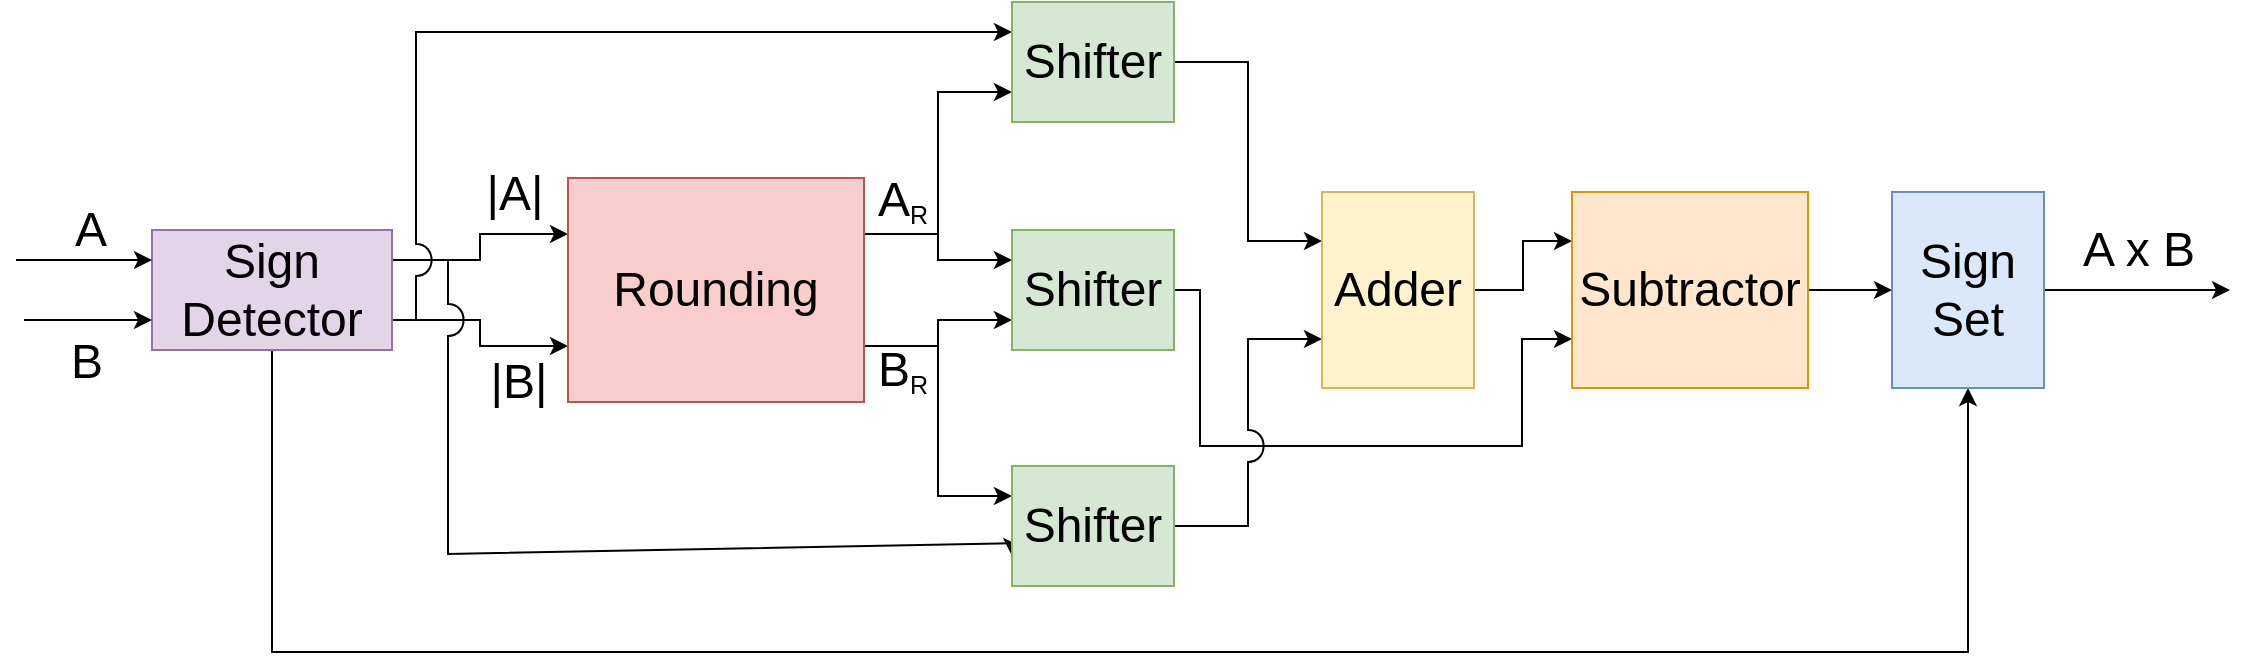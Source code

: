 <mxfile version="24.9.0" pages="3">
  <diagram name="ROBA" id="ZLSQPjzqzqrwboP2QP9m">
    <mxGraphModel dx="1425" dy="2643" grid="0" gridSize="10" guides="1" tooltips="1" connect="1" arrows="1" fold="1" page="0" pageScale="1" pageWidth="850" pageHeight="1100" math="0" shadow="0">
      <root>
        <mxCell id="0" />
        <mxCell id="1" parent="0" />
        <mxCell id="vRRuajo1t7etyg7Tryof-7" style="edgeStyle=orthogonalEdgeStyle;rounded=0;orthogonalLoop=1;jettySize=auto;html=1;exitX=1;exitY=0.25;exitDx=0;exitDy=0;entryX=0;entryY=0.25;entryDx=0;entryDy=0;fontSize=24;" edge="1" parent="1" source="vRRuajo1t7etyg7Tryof-1" target="vRRuajo1t7etyg7Tryof-5">
          <mxGeometry relative="1" as="geometry" />
        </mxCell>
        <mxCell id="vRRuajo1t7etyg7Tryof-17" value="&lt;font&gt;|A|&lt;br&gt;&lt;/font&gt;" style="edgeLabel;html=1;align=center;verticalAlign=middle;resizable=0;points=[];fontSize=24;" vertex="1" connectable="0" parent="vRRuajo1t7etyg7Tryof-7">
          <mxGeometry x="0.346" y="1" relative="1" as="geometry">
            <mxPoint x="6" y="-19" as="offset" />
          </mxGeometry>
        </mxCell>
        <mxCell id="vRRuajo1t7etyg7Tryof-8" style="edgeStyle=orthogonalEdgeStyle;rounded=0;orthogonalLoop=1;jettySize=auto;html=1;exitX=1;exitY=0.75;exitDx=0;exitDy=0;entryX=0;entryY=0.75;entryDx=0;entryDy=0;fontSize=24;" edge="1" parent="1" source="vRRuajo1t7etyg7Tryof-1" target="vRRuajo1t7etyg7Tryof-5">
          <mxGeometry relative="1" as="geometry" />
        </mxCell>
        <mxCell id="vRRuajo1t7etyg7Tryof-19" style="edgeStyle=orthogonalEdgeStyle;rounded=0;orthogonalLoop=1;jettySize=auto;html=1;exitX=1;exitY=0.25;exitDx=0;exitDy=0;entryX=0;entryY=0.75;entryDx=0;entryDy=0;jumpStyle=arc;jumpSize=16;fontSize=24;" edge="1" parent="1" source="vRRuajo1t7etyg7Tryof-1" target="vRRuajo1t7etyg7Tryof-11">
          <mxGeometry relative="1" as="geometry">
            <Array as="points">
              <mxPoint x="215" y="114" />
              <mxPoint x="215" y="261" />
            </Array>
          </mxGeometry>
        </mxCell>
        <mxCell id="vRRuajo1t7etyg7Tryof-20" style="edgeStyle=orthogonalEdgeStyle;rounded=0;orthogonalLoop=1;jettySize=auto;html=1;exitX=1;exitY=0.75;exitDx=0;exitDy=0;entryX=0;entryY=0.25;entryDx=0;entryDy=0;jumpStyle=arc;jumpSize=16;fontSize=24;" edge="1" parent="1" source="vRRuajo1t7etyg7Tryof-1" target="vRRuajo1t7etyg7Tryof-12">
          <mxGeometry relative="1" as="geometry">
            <Array as="points">
              <mxPoint x="199" y="144" />
              <mxPoint x="199" />
            </Array>
          </mxGeometry>
        </mxCell>
        <mxCell id="vRRuajo1t7etyg7Tryof-30" style="edgeStyle=orthogonalEdgeStyle;rounded=0;orthogonalLoop=1;jettySize=auto;html=1;exitX=0.5;exitY=1;exitDx=0;exitDy=0;entryX=0.5;entryY=1;entryDx=0;entryDy=0;" edge="1" parent="1" source="vRRuajo1t7etyg7Tryof-1" target="vRRuajo1t7etyg7Tryof-27">
          <mxGeometry relative="1" as="geometry">
            <Array as="points">
              <mxPoint x="127" y="310" />
              <mxPoint x="975" y="310" />
            </Array>
          </mxGeometry>
        </mxCell>
        <mxCell id="vRRuajo1t7etyg7Tryof-1" value="&lt;font&gt;Sign Detector&lt;/font&gt;" style="rounded=0;whiteSpace=wrap;html=1;fillColor=#e1d5e7;strokeColor=#9673a6;fontSize=24;" vertex="1" parent="1">
          <mxGeometry x="67" y="99" width="120" height="60" as="geometry" />
        </mxCell>
        <mxCell id="vRRuajo1t7etyg7Tryof-13" style="edgeStyle=orthogonalEdgeStyle;rounded=0;orthogonalLoop=1;jettySize=auto;html=1;exitX=1;exitY=0.25;exitDx=0;exitDy=0;entryX=0;entryY=0.25;entryDx=0;entryDy=0;fontSize=24;" edge="1" parent="1" source="vRRuajo1t7etyg7Tryof-5" target="vRRuajo1t7etyg7Tryof-9">
          <mxGeometry relative="1" as="geometry" />
        </mxCell>
        <mxCell id="vRRuajo1t7etyg7Tryof-14" style="edgeStyle=orthogonalEdgeStyle;rounded=0;orthogonalLoop=1;jettySize=auto;html=1;exitX=1;exitY=0.75;exitDx=0;exitDy=0;entryX=0;entryY=0.75;entryDx=0;entryDy=0;fontSize=24;" edge="1" parent="1" source="vRRuajo1t7etyg7Tryof-5" target="vRRuajo1t7etyg7Tryof-9">
          <mxGeometry relative="1" as="geometry" />
        </mxCell>
        <mxCell id="vRRuajo1t7etyg7Tryof-15" style="edgeStyle=orthogonalEdgeStyle;rounded=0;orthogonalLoop=1;jettySize=auto;html=1;exitX=1;exitY=0.25;exitDx=0;exitDy=0;entryX=0;entryY=0.75;entryDx=0;entryDy=0;fontSize=24;" edge="1" parent="1" source="vRRuajo1t7etyg7Tryof-5" target="vRRuajo1t7etyg7Tryof-12">
          <mxGeometry relative="1" as="geometry" />
        </mxCell>
        <mxCell id="vRRuajo1t7etyg7Tryof-16" style="edgeStyle=orthogonalEdgeStyle;rounded=0;orthogonalLoop=1;jettySize=auto;html=1;exitX=1;exitY=0.75;exitDx=0;exitDy=0;entryX=0;entryY=0.25;entryDx=0;entryDy=0;fontSize=24;" edge="1" parent="1" source="vRRuajo1t7etyg7Tryof-5" target="vRRuajo1t7etyg7Tryof-11">
          <mxGeometry relative="1" as="geometry" />
        </mxCell>
        <mxCell id="vRRuajo1t7etyg7Tryof-5" value="&lt;font&gt;Rounding&lt;/font&gt;" style="rounded=0;whiteSpace=wrap;html=1;fillColor=#f8cecc;strokeColor=#b85450;fontSize=24;" vertex="1" parent="1">
          <mxGeometry x="275" y="73" width="148" height="112" as="geometry" />
        </mxCell>
        <mxCell id="vRRuajo1t7etyg7Tryof-25" style="edgeStyle=orthogonalEdgeStyle;rounded=0;orthogonalLoop=1;jettySize=auto;html=1;exitX=1;exitY=0.5;exitDx=0;exitDy=0;entryX=0;entryY=0.75;entryDx=0;entryDy=0;jumpStyle=arc;jumpSize=16;" edge="1" parent="1" source="vRRuajo1t7etyg7Tryof-9" target="vRRuajo1t7etyg7Tryof-24">
          <mxGeometry relative="1" as="geometry">
            <Array as="points">
              <mxPoint x="591" y="129" />
              <mxPoint x="591" y="207" />
              <mxPoint x="752" y="207" />
              <mxPoint x="752" y="154" />
            </Array>
          </mxGeometry>
        </mxCell>
        <mxCell id="vRRuajo1t7etyg7Tryof-9" value="&lt;font&gt;Shifter&lt;/font&gt;" style="whiteSpace=wrap;html=1;rounded=0;fillColor=#d5e8d4;strokeColor=#82b366;fontSize=24;" vertex="1" parent="1">
          <mxGeometry x="497" y="99" width="81" height="60" as="geometry" />
        </mxCell>
        <mxCell id="vRRuajo1t7etyg7Tryof-23" style="edgeStyle=orthogonalEdgeStyle;rounded=0;orthogonalLoop=1;jettySize=auto;html=1;exitX=1;exitY=0.5;exitDx=0;exitDy=0;entryX=0;entryY=0.75;entryDx=0;entryDy=0;jumpStyle=arc;jumpSize=16;" edge="1" parent="1" source="vRRuajo1t7etyg7Tryof-11" target="vRRuajo1t7etyg7Tryof-21">
          <mxGeometry relative="1" as="geometry" />
        </mxCell>
        <mxCell id="vRRuajo1t7etyg7Tryof-11" value="&lt;font&gt;Shifter&lt;/font&gt;" style="whiteSpace=wrap;html=1;rounded=0;fillColor=#d5e8d4;strokeColor=#82b366;fontSize=24;" vertex="1" parent="1">
          <mxGeometry x="497" y="217" width="81" height="60" as="geometry" />
        </mxCell>
        <mxCell id="vRRuajo1t7etyg7Tryof-22" style="edgeStyle=orthogonalEdgeStyle;rounded=0;orthogonalLoop=1;jettySize=auto;html=1;exitX=1;exitY=0.5;exitDx=0;exitDy=0;entryX=0;entryY=0.25;entryDx=0;entryDy=0;" edge="1" parent="1" source="vRRuajo1t7etyg7Tryof-12" target="vRRuajo1t7etyg7Tryof-21">
          <mxGeometry relative="1" as="geometry" />
        </mxCell>
        <mxCell id="vRRuajo1t7etyg7Tryof-12" value="&lt;font&gt;Shifter&lt;/font&gt;" style="whiteSpace=wrap;html=1;rounded=0;fillColor=#d5e8d4;strokeColor=#82b366;fontSize=24;" vertex="1" parent="1">
          <mxGeometry x="497" y="-15" width="81" height="60" as="geometry" />
        </mxCell>
        <mxCell id="vRRuajo1t7etyg7Tryof-18" value="&lt;font&gt;|B|&lt;br&gt;&lt;/font&gt;" style="edgeLabel;html=1;align=center;verticalAlign=middle;resizable=0;points=[];fontSize=24;" vertex="1" connectable="0" parent="1">
          <mxGeometry x="262" y="88" as="geometry">
            <mxPoint x="-12" y="87" as="offset" />
          </mxGeometry>
        </mxCell>
        <mxCell id="vRRuajo1t7etyg7Tryof-26" style="edgeStyle=orthogonalEdgeStyle;rounded=0;orthogonalLoop=1;jettySize=auto;html=1;exitX=1;exitY=0.5;exitDx=0;exitDy=0;entryX=0;entryY=0.25;entryDx=0;entryDy=0;" edge="1" parent="1" source="vRRuajo1t7etyg7Tryof-21" target="vRRuajo1t7etyg7Tryof-24">
          <mxGeometry relative="1" as="geometry" />
        </mxCell>
        <mxCell id="vRRuajo1t7etyg7Tryof-21" value="&lt;font&gt;Adder&lt;/font&gt;" style="rounded=0;whiteSpace=wrap;html=1;fontSize=24;fillColor=#fff2cc;strokeColor=#d6b656;" vertex="1" parent="1">
          <mxGeometry x="652" y="80" width="76" height="98" as="geometry" />
        </mxCell>
        <mxCell id="vRRuajo1t7etyg7Tryof-28" style="edgeStyle=orthogonalEdgeStyle;rounded=0;orthogonalLoop=1;jettySize=auto;html=1;exitX=1;exitY=0.5;exitDx=0;exitDy=0;entryX=0;entryY=0.5;entryDx=0;entryDy=0;" edge="1" parent="1" source="vRRuajo1t7etyg7Tryof-24" target="vRRuajo1t7etyg7Tryof-27">
          <mxGeometry relative="1" as="geometry" />
        </mxCell>
        <mxCell id="vRRuajo1t7etyg7Tryof-24" value="Subtractor" style="rounded=0;whiteSpace=wrap;html=1;fontSize=24;fillColor=#ffe6cc;strokeColor=#d79b00;" vertex="1" parent="1">
          <mxGeometry x="777" y="80" width="118" height="98" as="geometry" />
        </mxCell>
        <mxCell id="vRRuajo1t7etyg7Tryof-29" style="edgeStyle=orthogonalEdgeStyle;rounded=0;orthogonalLoop=1;jettySize=auto;html=1;exitX=1;exitY=0.5;exitDx=0;exitDy=0;" edge="1" parent="1" source="vRRuajo1t7etyg7Tryof-27">
          <mxGeometry relative="1" as="geometry">
            <mxPoint x="1106" y="129" as="targetPoint" />
          </mxGeometry>
        </mxCell>
        <mxCell id="vRRuajo1t7etyg7Tryof-27" value="Sign Set" style="rounded=0;whiteSpace=wrap;html=1;fontSize=24;fillColor=#dae8fc;strokeColor=#6c8ebf;" vertex="1" parent="1">
          <mxGeometry x="937" y="80" width="76" height="98" as="geometry" />
        </mxCell>
        <mxCell id="vRRuajo1t7etyg7Tryof-31" value="" style="endArrow=classic;html=1;rounded=0;entryX=0;entryY=0.25;entryDx=0;entryDy=0;" edge="1" parent="1" target="vRRuajo1t7etyg7Tryof-1">
          <mxGeometry width="50" height="50" relative="1" as="geometry">
            <mxPoint x="-1" y="114" as="sourcePoint" />
            <mxPoint x="100" y="158" as="targetPoint" />
          </mxGeometry>
        </mxCell>
        <mxCell id="vRRuajo1t7etyg7Tryof-32" value="" style="endArrow=classic;html=1;rounded=0;entryX=0;entryY=0.75;entryDx=0;entryDy=0;" edge="1" parent="1" target="vRRuajo1t7etyg7Tryof-1">
          <mxGeometry width="50" height="50" relative="1" as="geometry">
            <mxPoint x="3" y="144" as="sourcePoint" />
            <mxPoint x="100" y="158" as="targetPoint" />
          </mxGeometry>
        </mxCell>
        <mxCell id="vRRuajo1t7etyg7Tryof-33" value="&lt;font style=&quot;font-size: 24px;&quot;&gt;A&lt;/font&gt;" style="text;html=1;align=center;verticalAlign=middle;resizable=0;points=[];autosize=1;strokeColor=none;fillColor=none;" vertex="1" parent="1">
          <mxGeometry x="19" y="78" width="34" height="41" as="geometry" />
        </mxCell>
        <mxCell id="vRRuajo1t7etyg7Tryof-34" value="&lt;font style=&quot;font-size: 24px;&quot;&gt;B&lt;/font&gt;" style="text;html=1;align=center;verticalAlign=middle;resizable=0;points=[];autosize=1;strokeColor=none;fillColor=none;" vertex="1" parent="1">
          <mxGeometry x="17" y="144" width="34" height="41" as="geometry" />
        </mxCell>
        <mxCell id="vRRuajo1t7etyg7Tryof-35" value="&lt;font style=&quot;font-size: 24px;&quot;&gt;A x B&lt;br&gt;&lt;/font&gt;" style="text;html=1;align=center;verticalAlign=middle;resizable=0;points=[];autosize=1;strokeColor=none;fillColor=none;" vertex="1" parent="1">
          <mxGeometry x="1022" y="88" width="75" height="41" as="geometry" />
        </mxCell>
        <mxCell id="vRRuajo1t7etyg7Tryof-36" value="&lt;font style=&quot;font-size: 24px;&quot;&gt;A&lt;/font&gt;&lt;font style=&quot;font-size: 15px;&quot;&gt;&lt;sub&gt;R&lt;/sub&gt;&lt;/font&gt;" style="text;html=1;align=center;verticalAlign=middle;resizable=0;points=[];autosize=1;strokeColor=none;fillColor=none;" vertex="1" parent="1">
          <mxGeometry x="420" y="63" width="43" height="42" as="geometry" />
        </mxCell>
        <mxCell id="vRRuajo1t7etyg7Tryof-37" value="&lt;font style=&quot;font-size: 24px;&quot;&gt;B&lt;/font&gt;&lt;font style=&quot;font-size: 15px;&quot;&gt;&lt;sub&gt;R&lt;/sub&gt;&lt;/font&gt;" style="text;html=1;align=center;verticalAlign=middle;resizable=0;points=[];autosize=1;strokeColor=none;fillColor=none;" vertex="1" parent="1">
          <mxGeometry x="420" y="148" width="43" height="42" as="geometry" />
        </mxCell>
      </root>
    </mxGraphModel>
  </diagram>
  <diagram name="TDROBA" id="IEdP4J4NeA-6wOQSCvHP">
    <mxGraphModel dx="1668" dy="1297" grid="0" gridSize="10" guides="1" tooltips="1" connect="1" arrows="1" fold="1" page="0" pageScale="1" pageWidth="850" pageHeight="1100" math="0" shadow="0">
      <root>
        <mxCell id="aXf1BiDwH8qOTWe3695L-0" />
        <mxCell id="aXf1BiDwH8qOTWe3695L-1" parent="aXf1BiDwH8qOTWe3695L-0" />
        <mxCell id="yYkvtxaOht0nQZnL_K6U-0" style="edgeStyle=orthogonalEdgeStyle;rounded=0;orthogonalLoop=1;jettySize=auto;html=1;exitX=1;exitY=0.25;exitDx=0;exitDy=0;entryX=0;entryY=0.25;entryDx=0;entryDy=0;fontSize=24;fillColor=#fad9d5;strokeColor=#ae4132;" edge="1" parent="aXf1BiDwH8qOTWe3695L-1" source="yYkvtxaOht0nQZnL_K6U-9" target="yYkvtxaOht0nQZnL_K6U-14">
          <mxGeometry relative="1" as="geometry" />
        </mxCell>
        <mxCell id="yYkvtxaOht0nQZnL_K6U-1" value="&lt;font&gt;|A|&lt;br&gt;&lt;/font&gt;" style="edgeLabel;html=1;align=center;verticalAlign=middle;resizable=0;points=[];fontSize=24;" vertex="1" connectable="0" parent="yYkvtxaOht0nQZnL_K6U-0">
          <mxGeometry x="0.346" y="1" relative="1" as="geometry">
            <mxPoint x="6" y="-19" as="offset" />
          </mxGeometry>
        </mxCell>
        <mxCell id="yYkvtxaOht0nQZnL_K6U-2" style="edgeStyle=orthogonalEdgeStyle;rounded=0;orthogonalLoop=1;jettySize=auto;html=1;exitX=1;exitY=0.75;exitDx=0;exitDy=0;entryX=0;entryY=0.75;entryDx=0;entryDy=0;fontSize=24;fillColor=#b1ddf0;strokeColor=#10739e;" edge="1" parent="aXf1BiDwH8qOTWe3695L-1" source="yYkvtxaOht0nQZnL_K6U-9" target="yYkvtxaOht0nQZnL_K6U-14">
          <mxGeometry relative="1" as="geometry" />
        </mxCell>
        <mxCell id="yYkvtxaOht0nQZnL_K6U-3" style="edgeStyle=orthogonalEdgeStyle;rounded=0;orthogonalLoop=1;jettySize=auto;html=1;exitX=1;exitY=0.25;exitDx=0;exitDy=0;entryX=0;entryY=0.75;entryDx=0;entryDy=0;jumpStyle=arc;jumpSize=16;fontSize=24;fillColor=#fad9d5;strokeColor=#ae4132;" edge="1" parent="aXf1BiDwH8qOTWe3695L-1" source="yYkvtxaOht0nQZnL_K6U-9" target="yYkvtxaOht0nQZnL_K6U-18">
          <mxGeometry relative="1" as="geometry">
            <Array as="points">
              <mxPoint x="215" y="114" />
              <mxPoint x="215" y="261" />
            </Array>
          </mxGeometry>
        </mxCell>
        <mxCell id="yYkvtxaOht0nQZnL_K6U-4" style="edgeStyle=orthogonalEdgeStyle;rounded=0;orthogonalLoop=1;jettySize=auto;html=1;exitX=1;exitY=0.75;exitDx=0;exitDy=0;entryX=0;entryY=0.25;entryDx=0;entryDy=0;jumpStyle=arc;jumpSize=16;fontSize=24;fillColor=#b1ddf0;strokeColor=#10739e;" edge="1" parent="aXf1BiDwH8qOTWe3695L-1" source="yYkvtxaOht0nQZnL_K6U-9" target="yYkvtxaOht0nQZnL_K6U-20">
          <mxGeometry relative="1" as="geometry">
            <Array as="points">
              <mxPoint x="199" y="144" />
              <mxPoint x="199" />
            </Array>
          </mxGeometry>
        </mxCell>
        <mxCell id="yYkvtxaOht0nQZnL_K6U-6" style="edgeStyle=orthogonalEdgeStyle;rounded=0;orthogonalLoop=1;jettySize=auto;html=1;exitX=1;exitY=0.25;exitDx=0;exitDy=0;entryX=0;entryY=0.75;entryDx=0;entryDy=0;fontSize=24;jumpStyle=arc;jumpSize=16;fillColor=#fad9d5;strokeColor=#ae4132;" edge="1" parent="aXf1BiDwH8qOTWe3695L-1" source="yYkvtxaOht0nQZnL_K6U-14" target="yYkvtxaOht0nQZnL_K6U-20">
          <mxGeometry relative="1" as="geometry" />
        </mxCell>
        <mxCell id="Zgj2m2o0JHudhkrqydAb-29" style="edgeStyle=orthogonalEdgeStyle;rounded=0;orthogonalLoop=1;jettySize=auto;html=1;exitX=0.5;exitY=0;exitDx=0;exitDy=0;" edge="1" parent="aXf1BiDwH8qOTWe3695L-1" source="yYkvtxaOht0nQZnL_K6U-9" target="yYkvtxaOht0nQZnL_K6U-27">
          <mxGeometry relative="1" as="geometry">
            <Array as="points">
              <mxPoint x="127" y="-43" />
              <mxPoint x="1131" y="-43" />
            </Array>
          </mxGeometry>
        </mxCell>
        <mxCell id="Zgj2m2o0JHudhkrqydAb-30" style="edgeStyle=orthogonalEdgeStyle;rounded=0;orthogonalLoop=1;jettySize=auto;html=1;exitX=1;exitY=0.75;exitDx=0;exitDy=0;entryX=0;entryY=0.75;entryDx=0;entryDy=0;fillColor=#b1ddf0;strokeColor=#10739e;" edge="1" parent="aXf1BiDwH8qOTWe3695L-1" source="yYkvtxaOht0nQZnL_K6U-9" target="yYkvtxaOht0nQZnL_K6U-40">
          <mxGeometry relative="1" as="geometry">
            <Array as="points">
              <mxPoint x="192" y="144" />
              <mxPoint x="192" y="202" />
              <mxPoint x="35" y="202" />
              <mxPoint x="35" y="523" />
            </Array>
          </mxGeometry>
        </mxCell>
        <mxCell id="Zgj2m2o0JHudhkrqydAb-31" style="edgeStyle=orthogonalEdgeStyle;rounded=0;orthogonalLoop=1;jettySize=auto;html=1;exitX=1;exitY=0.25;exitDx=0;exitDy=0;entryX=0;entryY=0.75;entryDx=0;entryDy=0;fillColor=#fad9d5;strokeColor=#ae4132;jumpStyle=arc;jumpSize=16;" edge="1" parent="aXf1BiDwH8qOTWe3695L-1" source="yYkvtxaOht0nQZnL_K6U-9" target="yYkvtxaOht0nQZnL_K6U-38">
          <mxGeometry relative="1" as="geometry">
            <Array as="points">
              <mxPoint x="215" y="114" />
              <mxPoint x="215" y="243" />
              <mxPoint x="69" y="243" />
              <mxPoint x="69" y="401" />
            </Array>
          </mxGeometry>
        </mxCell>
        <mxCell id="yYkvtxaOht0nQZnL_K6U-9" value="&lt;font&gt;Sign Detector&lt;/font&gt;" style="rounded=0;whiteSpace=wrap;html=1;fillColor=#e1d5e7;strokeColor=#9673a6;fontSize=24;" vertex="1" parent="aXf1BiDwH8qOTWe3695L-1">
          <mxGeometry x="67" y="99" width="120" height="60" as="geometry" />
        </mxCell>
        <mxCell id="yYkvtxaOht0nQZnL_K6U-10" style="edgeStyle=orthogonalEdgeStyle;rounded=0;orthogonalLoop=1;jettySize=auto;html=1;exitX=1;exitY=0.25;exitDx=0;exitDy=0;entryX=0;entryY=0.25;entryDx=0;entryDy=0;fontSize=24;jumpStyle=arc;jumpSize=16;fillColor=#fad9d5;strokeColor=#ae4132;" edge="1" parent="aXf1BiDwH8qOTWe3695L-1" source="yYkvtxaOht0nQZnL_K6U-14" target="yYkvtxaOht0nQZnL_K6U-16">
          <mxGeometry relative="1" as="geometry" />
        </mxCell>
        <mxCell id="yYkvtxaOht0nQZnL_K6U-11" style="edgeStyle=orthogonalEdgeStyle;rounded=0;orthogonalLoop=1;jettySize=auto;html=1;exitX=1;exitY=0.75;exitDx=0;exitDy=0;entryX=0;entryY=0.75;entryDx=0;entryDy=0;fontSize=24;fillColor=#b1ddf0;strokeColor=#10739e;" edge="1" parent="aXf1BiDwH8qOTWe3695L-1" source="yYkvtxaOht0nQZnL_K6U-14" target="yYkvtxaOht0nQZnL_K6U-16">
          <mxGeometry relative="1" as="geometry" />
        </mxCell>
        <mxCell id="yYkvtxaOht0nQZnL_K6U-12" style="edgeStyle=orthogonalEdgeStyle;rounded=0;orthogonalLoop=1;jettySize=auto;html=1;exitX=1;exitY=0.75;exitDx=0;exitDy=0;entryX=0;entryY=0.25;entryDx=0;entryDy=0;fontSize=24;fillColor=#b1ddf0;strokeColor=#10739e;" edge="1" parent="aXf1BiDwH8qOTWe3695L-1" source="yYkvtxaOht0nQZnL_K6U-14" target="yYkvtxaOht0nQZnL_K6U-18">
          <mxGeometry relative="1" as="geometry" />
        </mxCell>
        <mxCell id="Zgj2m2o0JHudhkrqydAb-32" style="edgeStyle=orthogonalEdgeStyle;rounded=0;orthogonalLoop=1;jettySize=auto;html=1;exitX=1;exitY=0.25;exitDx=0;exitDy=0;entryX=0;entryY=0.25;entryDx=0;entryDy=0;jumpStyle=arc;jumpSize=16;fillColor=#fad9d5;strokeColor=#ae4132;" edge="1" parent="aXf1BiDwH8qOTWe3695L-1" source="yYkvtxaOht0nQZnL_K6U-14" target="yYkvtxaOht0nQZnL_K6U-38">
          <mxGeometry relative="1" as="geometry">
            <Array as="points">
              <mxPoint x="443" y="101" />
              <mxPoint x="443" y="281" />
              <mxPoint x="145" y="281" />
              <mxPoint x="145" y="352" />
            </Array>
          </mxGeometry>
        </mxCell>
        <mxCell id="Zgj2m2o0JHudhkrqydAb-33" style="edgeStyle=orthogonalEdgeStyle;rounded=0;orthogonalLoop=1;jettySize=auto;html=1;exitX=1;exitY=0.75;exitDx=0;exitDy=0;entryX=0;entryY=0.25;entryDx=0;entryDy=0;jumpStyle=arc;jumpSize=16;fillColor=#b1ddf0;strokeColor=#10739e;" edge="1" parent="aXf1BiDwH8qOTWe3695L-1" source="yYkvtxaOht0nQZnL_K6U-14" target="yYkvtxaOht0nQZnL_K6U-40">
          <mxGeometry relative="1" as="geometry">
            <Array as="points">
              <mxPoint x="461" y="157" />
              <mxPoint x="461" y="293" />
              <mxPoint x="94" y="293" />
              <mxPoint x="94" y="474" />
            </Array>
          </mxGeometry>
        </mxCell>
        <mxCell id="yYkvtxaOht0nQZnL_K6U-14" value="&lt;font&gt;Rounding&lt;/font&gt;" style="rounded=0;whiteSpace=wrap;html=1;fillColor=#f8cecc;strokeColor=#b85450;fontSize=24;" vertex="1" parent="aXf1BiDwH8qOTWe3695L-1">
          <mxGeometry x="275" y="73" width="148" height="112" as="geometry" />
        </mxCell>
        <mxCell id="yYkvtxaOht0nQZnL_K6U-15" style="edgeStyle=orthogonalEdgeStyle;rounded=0;orthogonalLoop=1;jettySize=auto;html=1;exitX=1;exitY=0.5;exitDx=0;exitDy=0;entryX=0;entryY=0.75;entryDx=0;entryDy=0;jumpStyle=arc;jumpSize=16;" edge="1" parent="aXf1BiDwH8qOTWe3695L-1" source="yYkvtxaOht0nQZnL_K6U-16" target="yYkvtxaOht0nQZnL_K6U-25">
          <mxGeometry relative="1" as="geometry">
            <Array as="points">
              <mxPoint x="602" y="129" />
              <mxPoint x="591" y="129" />
              <mxPoint x="591" y="207" />
              <mxPoint x="772" y="207" />
              <mxPoint x="772" y="154" />
            </Array>
          </mxGeometry>
        </mxCell>
        <mxCell id="yYkvtxaOht0nQZnL_K6U-16" value="&lt;font&gt;Shifter&lt;/font&gt;" style="whiteSpace=wrap;html=1;rounded=0;fillColor=#d5e8d4;strokeColor=#82b366;fontSize=24;" vertex="1" parent="aXf1BiDwH8qOTWe3695L-1">
          <mxGeometry x="521" y="97" width="81" height="60" as="geometry" />
        </mxCell>
        <mxCell id="yYkvtxaOht0nQZnL_K6U-17" style="edgeStyle=orthogonalEdgeStyle;rounded=0;orthogonalLoop=1;jettySize=auto;html=1;exitX=1;exitY=0.5;exitDx=0;exitDy=0;entryX=0;entryY=0.75;entryDx=0;entryDy=0;jumpStyle=arc;jumpSize=16;" edge="1" parent="aXf1BiDwH8qOTWe3695L-1" source="yYkvtxaOht0nQZnL_K6U-18" target="yYkvtxaOht0nQZnL_K6U-23">
          <mxGeometry relative="1" as="geometry" />
        </mxCell>
        <mxCell id="yYkvtxaOht0nQZnL_K6U-18" value="&lt;font&gt;Shifter&lt;/font&gt;" style="whiteSpace=wrap;html=1;rounded=0;fillColor=#d5e8d4;strokeColor=#82b366;fontSize=24;" vertex="1" parent="aXf1BiDwH8qOTWe3695L-1">
          <mxGeometry x="521" y="215" width="81" height="60" as="geometry" />
        </mxCell>
        <mxCell id="yYkvtxaOht0nQZnL_K6U-19" style="edgeStyle=orthogonalEdgeStyle;rounded=0;orthogonalLoop=1;jettySize=auto;html=1;exitX=1;exitY=0.5;exitDx=0;exitDy=0;entryX=0;entryY=0.25;entryDx=0;entryDy=0;" edge="1" parent="aXf1BiDwH8qOTWe3695L-1" source="yYkvtxaOht0nQZnL_K6U-20" target="yYkvtxaOht0nQZnL_K6U-23">
          <mxGeometry relative="1" as="geometry" />
        </mxCell>
        <mxCell id="yYkvtxaOht0nQZnL_K6U-20" value="&lt;font&gt;Shifter&lt;/font&gt;" style="whiteSpace=wrap;html=1;rounded=0;fillColor=#d5e8d4;strokeColor=#82b366;fontSize=24;" vertex="1" parent="aXf1BiDwH8qOTWe3695L-1">
          <mxGeometry x="521" y="-16" width="81" height="60" as="geometry" />
        </mxCell>
        <mxCell id="yYkvtxaOht0nQZnL_K6U-21" value="&lt;font&gt;|B|&lt;br&gt;&lt;/font&gt;" style="edgeLabel;html=1;align=center;verticalAlign=middle;resizable=0;points=[];fontSize=24;" vertex="1" connectable="0" parent="aXf1BiDwH8qOTWe3695L-1">
          <mxGeometry x="262" y="88" as="geometry">
            <mxPoint x="-12" y="87" as="offset" />
          </mxGeometry>
        </mxCell>
        <mxCell id="yYkvtxaOht0nQZnL_K6U-22" style="edgeStyle=orthogonalEdgeStyle;rounded=0;orthogonalLoop=1;jettySize=auto;html=1;exitX=1;exitY=0.5;exitDx=0;exitDy=0;entryX=0;entryY=0.25;entryDx=0;entryDy=0;" edge="1" parent="aXf1BiDwH8qOTWe3695L-1" source="yYkvtxaOht0nQZnL_K6U-23" target="yYkvtxaOht0nQZnL_K6U-25">
          <mxGeometry relative="1" as="geometry" />
        </mxCell>
        <mxCell id="yYkvtxaOht0nQZnL_K6U-23" value="&lt;font&gt;Adder&lt;/font&gt;" style="rounded=0;whiteSpace=wrap;html=1;fontSize=24;fillColor=#fff2cc;strokeColor=#d6b656;" vertex="1" parent="aXf1BiDwH8qOTWe3695L-1">
          <mxGeometry x="676" y="78" width="76" height="98" as="geometry" />
        </mxCell>
        <mxCell id="Zgj2m2o0JHudhkrqydAb-24" style="edgeStyle=orthogonalEdgeStyle;rounded=0;orthogonalLoop=1;jettySize=auto;html=1;exitX=1;exitY=0.5;exitDx=0;exitDy=0;entryX=0;entryY=0.25;entryDx=0;entryDy=0;" edge="1" parent="aXf1BiDwH8qOTWe3695L-1" source="yYkvtxaOht0nQZnL_K6U-25" target="Zgj2m2o0JHudhkrqydAb-26">
          <mxGeometry relative="1" as="geometry">
            <mxPoint x="1028" y="245" as="targetPoint" />
          </mxGeometry>
        </mxCell>
        <mxCell id="yYkvtxaOht0nQZnL_K6U-25" value="Subtractor" style="rounded=0;whiteSpace=wrap;html=1;fontSize=24;fillColor=#ffe6cc;strokeColor=#d79b00;" vertex="1" parent="aXf1BiDwH8qOTWe3695L-1">
          <mxGeometry x="792" y="80" width="118" height="98" as="geometry" />
        </mxCell>
        <mxCell id="Zgj2m2o0JHudhkrqydAb-27" style="edgeStyle=orthogonalEdgeStyle;rounded=0;orthogonalLoop=1;jettySize=auto;html=1;exitX=1;exitY=0.5;exitDx=0;exitDy=0;" edge="1" parent="aXf1BiDwH8qOTWe3695L-1" source="yYkvtxaOht0nQZnL_K6U-27">
          <mxGeometry relative="1" as="geometry">
            <mxPoint x="1253" y="218" as="targetPoint" />
          </mxGeometry>
        </mxCell>
        <mxCell id="yYkvtxaOht0nQZnL_K6U-27" value="Sign Set" style="rounded=0;whiteSpace=wrap;html=1;fontSize=24;fillColor=#dae8fc;strokeColor=#6c8ebf;" vertex="1" parent="aXf1BiDwH8qOTWe3695L-1">
          <mxGeometry x="1095" y="171" width="71" height="93" as="geometry" />
        </mxCell>
        <mxCell id="yYkvtxaOht0nQZnL_K6U-28" value="" style="endArrow=classic;html=1;rounded=0;entryX=0;entryY=0.25;entryDx=0;entryDy=0;" edge="1" parent="aXf1BiDwH8qOTWe3695L-1" target="yYkvtxaOht0nQZnL_K6U-9">
          <mxGeometry width="50" height="50" relative="1" as="geometry">
            <mxPoint x="-1" y="114" as="sourcePoint" />
            <mxPoint x="100" y="158" as="targetPoint" />
          </mxGeometry>
        </mxCell>
        <mxCell id="yYkvtxaOht0nQZnL_K6U-29" value="" style="endArrow=classic;html=1;rounded=0;entryX=0;entryY=0.75;entryDx=0;entryDy=0;" edge="1" parent="aXf1BiDwH8qOTWe3695L-1" target="yYkvtxaOht0nQZnL_K6U-9">
          <mxGeometry width="50" height="50" relative="1" as="geometry">
            <mxPoint x="3" y="144" as="sourcePoint" />
            <mxPoint x="100" y="158" as="targetPoint" />
          </mxGeometry>
        </mxCell>
        <mxCell id="yYkvtxaOht0nQZnL_K6U-30" value="&lt;font style=&quot;font-size: 24px;&quot;&gt;A&lt;/font&gt;" style="text;html=1;align=center;verticalAlign=middle;resizable=0;points=[];autosize=1;strokeColor=none;fillColor=none;" vertex="1" parent="aXf1BiDwH8qOTWe3695L-1">
          <mxGeometry x="19" y="78" width="34" height="41" as="geometry" />
        </mxCell>
        <mxCell id="yYkvtxaOht0nQZnL_K6U-31" value="&lt;font style=&quot;font-size: 24px;&quot;&gt;B&lt;/font&gt;" style="text;html=1;align=center;verticalAlign=middle;resizable=0;points=[];autosize=1;strokeColor=none;fillColor=none;" vertex="1" parent="aXf1BiDwH8qOTWe3695L-1">
          <mxGeometry x="17" y="144" width="34" height="41" as="geometry" />
        </mxCell>
        <mxCell id="yYkvtxaOht0nQZnL_K6U-32" value="&lt;font style=&quot;font-size: 24px;&quot;&gt;A x B&lt;br&gt;&lt;/font&gt;" style="text;html=1;align=center;verticalAlign=middle;resizable=0;points=[];autosize=1;strokeColor=none;fillColor=none;" vertex="1" parent="aXf1BiDwH8qOTWe3695L-1">
          <mxGeometry x="1175" y="171" width="75" height="41" as="geometry" />
        </mxCell>
        <mxCell id="yYkvtxaOht0nQZnL_K6U-33" value="&lt;font style=&quot;font-size: 24px;&quot;&gt;A&lt;/font&gt;&lt;font style=&quot;font-size: 15px;&quot;&gt;&lt;sub&gt;R&lt;/sub&gt;&lt;/font&gt;" style="text;html=1;align=center;verticalAlign=middle;resizable=0;points=[];autosize=1;strokeColor=none;fillColor=none;" vertex="1" parent="aXf1BiDwH8qOTWe3695L-1">
          <mxGeometry x="476" y="44" width="43" height="42" as="geometry" />
        </mxCell>
        <mxCell id="yYkvtxaOht0nQZnL_K6U-34" value="&lt;font style=&quot;font-size: 24px;&quot;&gt;B&lt;/font&gt;&lt;font style=&quot;font-size: 15px;&quot;&gt;&lt;sub&gt;R&lt;/sub&gt;&lt;/font&gt;" style="text;html=1;align=center;verticalAlign=middle;resizable=0;points=[];autosize=1;strokeColor=none;fillColor=none;" vertex="1" parent="aXf1BiDwH8qOTWe3695L-1">
          <mxGeometry x="478" y="159" width="43" height="42" as="geometry" />
        </mxCell>
        <mxCell id="yYkvtxaOht0nQZnL_K6U-38" value="XOR" style="rounded=0;whiteSpace=wrap;html=1;fontSize=24;fillColor=#fad9d5;strokeColor=#ae4132;" vertex="1" parent="aXf1BiDwH8qOTWe3695L-1">
          <mxGeometry x="165" y="327" width="118" height="98" as="geometry" />
        </mxCell>
        <mxCell id="yYkvtxaOht0nQZnL_K6U-40" value="XOR" style="rounded=0;whiteSpace=wrap;html=1;fontSize=24;fillColor=#fad9d5;strokeColor=#ae4132;" vertex="1" parent="aXf1BiDwH8qOTWe3695L-1">
          <mxGeometry x="165" y="449" width="118" height="98" as="geometry" />
        </mxCell>
        <mxCell id="yYkvtxaOht0nQZnL_K6U-42" value="&lt;font style=&quot;font-size: 24px;&quot;&gt;A - A&lt;/font&gt;&lt;font style=&quot;font-size: 19px;&quot;&gt;&lt;sub&gt;R&lt;/sub&gt;&lt;/font&gt;" style="text;html=1;align=center;verticalAlign=middle;resizable=0;points=[];autosize=1;strokeColor=none;fillColor=none;" vertex="1" parent="aXf1BiDwH8qOTWe3695L-1">
          <mxGeometry x="281" y="337" width="83" height="43" as="geometry" />
        </mxCell>
        <mxCell id="yYkvtxaOht0nQZnL_K6U-43" value="&lt;font style=&quot;font-size: 24px;&quot;&gt;B - B&lt;/font&gt;&lt;font style=&quot;font-size: 19px;&quot;&gt;&lt;sub&gt;R&lt;/sub&gt;&lt;/font&gt;" style="text;html=1;align=center;verticalAlign=middle;resizable=0;points=[];autosize=1;strokeColor=none;fillColor=none;" vertex="1" parent="aXf1BiDwH8qOTWe3695L-1">
          <mxGeometry x="283" y="498" width="83" height="43" as="geometry" />
        </mxCell>
        <mxCell id="Zgj2m2o0JHudhkrqydAb-2" style="edgeStyle=orthogonalEdgeStyle;rounded=0;orthogonalLoop=1;jettySize=auto;html=1;exitX=1;exitY=0.5;exitDx=0;exitDy=0;entryX=0.02;entryY=0.357;entryDx=0;entryDy=0;fontSize=24;fillColor=#fad9d5;strokeColor=#ae4132;entryPerimeter=0;" edge="1" parent="aXf1BiDwH8qOTWe3695L-1" target="Zgj2m2o0JHudhkrqydAb-11" source="yYkvtxaOht0nQZnL_K6U-38">
          <mxGeometry relative="1" as="geometry">
            <mxPoint x="360" y="419" as="sourcePoint" />
            <Array as="points">
              <mxPoint x="324" y="376" />
              <mxPoint x="324" y="419" />
              <mxPoint x="448" y="419" />
              <mxPoint x="448" y="418" />
            </Array>
          </mxGeometry>
        </mxCell>
        <mxCell id="Zgj2m2o0JHudhkrqydAb-3" value="A&#39;" style="edgeLabel;html=1;align=center;verticalAlign=middle;resizable=0;points=[];fontSize=24;" vertex="1" connectable="0" parent="Zgj2m2o0JHudhkrqydAb-2">
          <mxGeometry x="0.346" y="1" relative="1" as="geometry">
            <mxPoint x="40" y="-20" as="offset" />
          </mxGeometry>
        </mxCell>
        <mxCell id="Zgj2m2o0JHudhkrqydAb-4" style="edgeStyle=orthogonalEdgeStyle;rounded=0;orthogonalLoop=1;jettySize=auto;html=1;exitX=1;exitY=0.5;exitDx=0;exitDy=0;entryX=0;entryY=0.75;entryDx=0;entryDy=0;fontSize=24;fillColor=#b1ddf0;strokeColor=#10739e;" edge="1" parent="aXf1BiDwH8qOTWe3695L-1" target="Zgj2m2o0JHudhkrqydAb-11" source="yYkvtxaOht0nQZnL_K6U-40">
          <mxGeometry relative="1" as="geometry">
            <mxPoint x="360" y="449" as="sourcePoint" />
            <Array as="points">
              <mxPoint x="324" y="498" />
              <mxPoint x="324" y="462" />
            </Array>
          </mxGeometry>
        </mxCell>
        <mxCell id="Zgj2m2o0JHudhkrqydAb-5" style="edgeStyle=orthogonalEdgeStyle;rounded=0;orthogonalLoop=1;jettySize=auto;html=1;exitX=1;exitY=0.5;exitDx=0;exitDy=0;entryX=0;entryY=0.75;entryDx=0;entryDy=0;jumpStyle=arc;jumpSize=16;fontSize=24;fillColor=#fad9d5;strokeColor=#ae4132;" edge="1" parent="aXf1BiDwH8qOTWe3695L-1" target="Zgj2m2o0JHudhkrqydAb-15" source="yYkvtxaOht0nQZnL_K6U-38">
          <mxGeometry relative="1" as="geometry">
            <Array as="points">
              <mxPoint x="324" y="376" />
              <mxPoint x="324" y="419" />
              <mxPoint x="388" y="419" />
              <mxPoint x="388" y="565" />
            </Array>
            <mxPoint x="360" y="419" as="sourcePoint" />
          </mxGeometry>
        </mxCell>
        <mxCell id="Zgj2m2o0JHudhkrqydAb-6" style="edgeStyle=orthogonalEdgeStyle;rounded=0;orthogonalLoop=1;jettySize=auto;html=1;exitX=1;exitY=0.5;exitDx=0;exitDy=0;entryX=0;entryY=0.25;entryDx=0;entryDy=0;jumpStyle=arc;jumpSize=16;fontSize=24;fillColor=#b1ddf0;strokeColor=#10739e;" edge="1" parent="aXf1BiDwH8qOTWe3695L-1" target="Zgj2m2o0JHudhkrqydAb-17" source="yYkvtxaOht0nQZnL_K6U-40">
          <mxGeometry relative="1" as="geometry">
            <Array as="points">
              <mxPoint x="323" y="498" />
              <mxPoint x="323" y="461" />
              <mxPoint x="372" y="461" />
              <mxPoint x="372" y="304" />
            </Array>
            <mxPoint x="360" y="449" as="sourcePoint" />
          </mxGeometry>
        </mxCell>
        <mxCell id="Zgj2m2o0JHudhkrqydAb-7" style="edgeStyle=orthogonalEdgeStyle;rounded=0;orthogonalLoop=1;jettySize=auto;html=1;exitX=1;exitY=0.25;exitDx=0;exitDy=0;entryX=0;entryY=0.75;entryDx=0;entryDy=0;fontSize=24;jumpStyle=arc;jumpSize=16;fillColor=#fad9d5;strokeColor=#ae4132;" edge="1" parent="aXf1BiDwH8qOTWe3695L-1" source="Zgj2m2o0JHudhkrqydAb-11" target="Zgj2m2o0JHudhkrqydAb-17">
          <mxGeometry relative="1" as="geometry" />
        </mxCell>
        <mxCell id="Zgj2m2o0JHudhkrqydAb-8" style="edgeStyle=orthogonalEdgeStyle;rounded=0;orthogonalLoop=1;jettySize=auto;html=1;exitX=1;exitY=0.25;exitDx=0;exitDy=0;entryX=0;entryY=0.25;entryDx=0;entryDy=0;fontSize=24;jumpStyle=arc;jumpSize=16;fillColor=#fad9d5;strokeColor=#ae4132;" edge="1" parent="aXf1BiDwH8qOTWe3695L-1" source="Zgj2m2o0JHudhkrqydAb-11" target="Zgj2m2o0JHudhkrqydAb-13">
          <mxGeometry relative="1" as="geometry" />
        </mxCell>
        <mxCell id="Zgj2m2o0JHudhkrqydAb-9" style="edgeStyle=orthogonalEdgeStyle;rounded=0;orthogonalLoop=1;jettySize=auto;html=1;exitX=1;exitY=0.75;exitDx=0;exitDy=0;entryX=0;entryY=0.75;entryDx=0;entryDy=0;fontSize=24;fillColor=#b1ddf0;strokeColor=#10739e;" edge="1" parent="aXf1BiDwH8qOTWe3695L-1" source="Zgj2m2o0JHudhkrqydAb-11" target="Zgj2m2o0JHudhkrqydAb-13">
          <mxGeometry relative="1" as="geometry" />
        </mxCell>
        <mxCell id="Zgj2m2o0JHudhkrqydAb-10" style="edgeStyle=orthogonalEdgeStyle;rounded=0;orthogonalLoop=1;jettySize=auto;html=1;exitX=1;exitY=0.75;exitDx=0;exitDy=0;entryX=0;entryY=0.25;entryDx=0;entryDy=0;fontSize=24;fillColor=#b1ddf0;strokeColor=#10739e;" edge="1" parent="aXf1BiDwH8qOTWe3695L-1" source="Zgj2m2o0JHudhkrqydAb-11" target="Zgj2m2o0JHudhkrqydAb-15">
          <mxGeometry relative="1" as="geometry" />
        </mxCell>
        <mxCell id="Zgj2m2o0JHudhkrqydAb-11" value="&lt;font&gt;Rounding&lt;/font&gt;" style="rounded=0;whiteSpace=wrap;html=1;fillColor=#f8cecc;strokeColor=#b85450;fontSize=24;" vertex="1" parent="aXf1BiDwH8qOTWe3695L-1">
          <mxGeometry x="448" y="378" width="148" height="112" as="geometry" />
        </mxCell>
        <mxCell id="Zgj2m2o0JHudhkrqydAb-12" style="edgeStyle=orthogonalEdgeStyle;rounded=0;orthogonalLoop=1;jettySize=auto;html=1;exitX=1;exitY=0.5;exitDx=0;exitDy=0;entryX=0;entryY=0.75;entryDx=0;entryDy=0;jumpStyle=arc;jumpSize=16;" edge="1" parent="aXf1BiDwH8qOTWe3695L-1" source="Zgj2m2o0JHudhkrqydAb-13" target="Zgj2m2o0JHudhkrqydAb-21">
          <mxGeometry relative="1" as="geometry">
            <Array as="points">
              <mxPoint x="775" y="434" />
              <mxPoint x="764" y="434" />
              <mxPoint x="764" y="512" />
              <mxPoint x="945" y="512" />
              <mxPoint x="945" y="459" />
            </Array>
          </mxGeometry>
        </mxCell>
        <mxCell id="Zgj2m2o0JHudhkrqydAb-13" value="&lt;font&gt;Shifter&lt;/font&gt;" style="whiteSpace=wrap;html=1;rounded=0;fillColor=#d5e8d4;strokeColor=#82b366;fontSize=24;" vertex="1" parent="aXf1BiDwH8qOTWe3695L-1">
          <mxGeometry x="694" y="402" width="81" height="60" as="geometry" />
        </mxCell>
        <mxCell id="Zgj2m2o0JHudhkrqydAb-14" style="edgeStyle=orthogonalEdgeStyle;rounded=0;orthogonalLoop=1;jettySize=auto;html=1;exitX=1;exitY=0.5;exitDx=0;exitDy=0;entryX=0;entryY=0.75;entryDx=0;entryDy=0;jumpStyle=arc;jumpSize=16;" edge="1" parent="aXf1BiDwH8qOTWe3695L-1" source="Zgj2m2o0JHudhkrqydAb-15" target="Zgj2m2o0JHudhkrqydAb-20">
          <mxGeometry relative="1" as="geometry" />
        </mxCell>
        <mxCell id="Zgj2m2o0JHudhkrqydAb-15" value="&lt;font&gt;Shifter&lt;/font&gt;" style="whiteSpace=wrap;html=1;rounded=0;fillColor=#d5e8d4;strokeColor=#82b366;fontSize=24;" vertex="1" parent="aXf1BiDwH8qOTWe3695L-1">
          <mxGeometry x="694" y="520" width="81" height="60" as="geometry" />
        </mxCell>
        <mxCell id="Zgj2m2o0JHudhkrqydAb-16" style="edgeStyle=orthogonalEdgeStyle;rounded=0;orthogonalLoop=1;jettySize=auto;html=1;exitX=1;exitY=0.5;exitDx=0;exitDy=0;entryX=0;entryY=0.25;entryDx=0;entryDy=0;" edge="1" parent="aXf1BiDwH8qOTWe3695L-1" source="Zgj2m2o0JHudhkrqydAb-17" target="Zgj2m2o0JHudhkrqydAb-20">
          <mxGeometry relative="1" as="geometry" />
        </mxCell>
        <mxCell id="Zgj2m2o0JHudhkrqydAb-17" value="&lt;font&gt;Shifter&lt;/font&gt;" style="whiteSpace=wrap;html=1;rounded=0;fillColor=#d5e8d4;strokeColor=#82b366;fontSize=24;" vertex="1" parent="aXf1BiDwH8qOTWe3695L-1">
          <mxGeometry x="694" y="289" width="81" height="60" as="geometry" />
        </mxCell>
        <mxCell id="Zgj2m2o0JHudhkrqydAb-18" value="B&#39;" style="edgeLabel;html=1;align=center;verticalAlign=middle;resizable=0;points=[];fontSize=24;" vertex="1" connectable="0" parent="aXf1BiDwH8qOTWe3695L-1">
          <mxGeometry x="435" y="393" as="geometry">
            <mxPoint x="-12" y="87" as="offset" />
          </mxGeometry>
        </mxCell>
        <mxCell id="Zgj2m2o0JHudhkrqydAb-19" style="edgeStyle=orthogonalEdgeStyle;rounded=0;orthogonalLoop=1;jettySize=auto;html=1;exitX=1;exitY=0.5;exitDx=0;exitDy=0;entryX=0;entryY=0.25;entryDx=0;entryDy=0;" edge="1" parent="aXf1BiDwH8qOTWe3695L-1" source="Zgj2m2o0JHudhkrqydAb-20" target="Zgj2m2o0JHudhkrqydAb-21">
          <mxGeometry relative="1" as="geometry" />
        </mxCell>
        <mxCell id="Zgj2m2o0JHudhkrqydAb-20" value="&lt;font&gt;Adder&lt;/font&gt;" style="rounded=0;whiteSpace=wrap;html=1;fontSize=24;fillColor=#fff2cc;strokeColor=#d6b656;" vertex="1" parent="aXf1BiDwH8qOTWe3695L-1">
          <mxGeometry x="849" y="383" width="76" height="98" as="geometry" />
        </mxCell>
        <mxCell id="Zgj2m2o0JHudhkrqydAb-25" style="edgeStyle=orthogonalEdgeStyle;rounded=0;orthogonalLoop=1;jettySize=auto;html=1;exitX=1;exitY=0.5;exitDx=0;exitDy=0;entryX=0;entryY=0.75;entryDx=0;entryDy=0;" edge="1" parent="aXf1BiDwH8qOTWe3695L-1" source="Zgj2m2o0JHudhkrqydAb-21" target="Zgj2m2o0JHudhkrqydAb-26">
          <mxGeometry relative="1" as="geometry">
            <mxPoint x="1024" y="312" as="targetPoint" />
          </mxGeometry>
        </mxCell>
        <mxCell id="Zgj2m2o0JHudhkrqydAb-21" value="Subtractor" style="rounded=0;whiteSpace=wrap;html=1;fontSize=24;fillColor=#ffe6cc;strokeColor=#d79b00;" vertex="1" parent="aXf1BiDwH8qOTWe3695L-1">
          <mxGeometry x="965" y="385" width="118" height="98" as="geometry" />
        </mxCell>
        <mxCell id="Zgj2m2o0JHudhkrqydAb-22" value="&lt;font style=&quot;font-size: 24px;&quot;&gt;A&#39;&lt;/font&gt;&lt;font style=&quot;font-size: 15px;&quot;&gt;&lt;sub&gt;R&lt;/sub&gt;&lt;/font&gt;" style="text;html=1;align=center;verticalAlign=middle;resizable=0;points=[];autosize=1;strokeColor=none;fillColor=none;" vertex="1" parent="aXf1BiDwH8qOTWe3695L-1">
          <mxGeometry x="647" y="349" width="48" height="42" as="geometry" />
        </mxCell>
        <mxCell id="Zgj2m2o0JHudhkrqydAb-23" value="&lt;font style=&quot;font-size: 24px;&quot;&gt;B&#39;&lt;/font&gt;&lt;font style=&quot;font-size: 15px;&quot;&gt;&lt;sub&gt;R&lt;/sub&gt;&lt;/font&gt;" style="text;html=1;align=center;verticalAlign=middle;resizable=0;points=[];autosize=1;strokeColor=none;fillColor=none;" vertex="1" parent="aXf1BiDwH8qOTWe3695L-1">
          <mxGeometry x="649" y="464" width="48" height="42" as="geometry" />
        </mxCell>
        <mxCell id="Zgj2m2o0JHudhkrqydAb-28" style="edgeStyle=orthogonalEdgeStyle;rounded=0;orthogonalLoop=1;jettySize=auto;html=1;exitX=1;exitY=0.5;exitDx=0;exitDy=0;entryX=0;entryY=0.5;entryDx=0;entryDy=0;" edge="1" parent="aXf1BiDwH8qOTWe3695L-1" source="Zgj2m2o0JHudhkrqydAb-26" target="yYkvtxaOht0nQZnL_K6U-27">
          <mxGeometry relative="1" as="geometry" />
        </mxCell>
        <mxCell id="Zgj2m2o0JHudhkrqydAb-26" value="&lt;font&gt;Adder&lt;/font&gt;" style="rounded=0;whiteSpace=wrap;html=1;fontSize=24;fillColor=#fff2cc;strokeColor=#d6b656;" vertex="1" parent="aXf1BiDwH8qOTWe3695L-1">
          <mxGeometry x="980" y="171" width="76" height="98" as="geometry" />
        </mxCell>
      </root>
    </mxGraphModel>
  </diagram>
  <diagram name="RROBA" id="a3tcRnqbYAmePvuqoijL">
    <mxGraphModel dx="810" dy="1297" grid="0" gridSize="10" guides="1" tooltips="1" connect="1" arrows="1" fold="1" page="0" pageScale="1" pageWidth="850" pageHeight="1100" math="0" shadow="0">
      <root>
        <mxCell id="_lkZ2uX51MtrLmRmFo0--0" />
        <mxCell id="_lkZ2uX51MtrLmRmFo0--1" parent="_lkZ2uX51MtrLmRmFo0--0" />
        <mxCell id="_lkZ2uX51MtrLmRmFo0--2" style="edgeStyle=orthogonalEdgeStyle;rounded=0;orthogonalLoop=1;jettySize=auto;html=1;exitX=1;exitY=0.25;exitDx=0;exitDy=0;entryX=0;entryY=0.25;entryDx=0;entryDy=0;fontSize=24;fillColor=#fad9d5;strokeColor=#ae4132;" edge="1" parent="_lkZ2uX51MtrLmRmFo0--1" source="_lkZ2uX51MtrLmRmFo0--8" target="_lkZ2uX51MtrLmRmFo0--13">
          <mxGeometry relative="1" as="geometry" />
        </mxCell>
        <mxCell id="_lkZ2uX51MtrLmRmFo0--3" value="&lt;font&gt;|A|&lt;br&gt;&lt;/font&gt;" style="edgeLabel;html=1;align=center;verticalAlign=middle;resizable=0;points=[];fontSize=24;" vertex="1" connectable="0" parent="_lkZ2uX51MtrLmRmFo0--2">
          <mxGeometry x="0.346" y="1" relative="1" as="geometry">
            <mxPoint x="6" y="-19" as="offset" />
          </mxGeometry>
        </mxCell>
        <mxCell id="_lkZ2uX51MtrLmRmFo0--4" style="edgeStyle=orthogonalEdgeStyle;rounded=0;orthogonalLoop=1;jettySize=auto;html=1;exitX=1;exitY=0.75;exitDx=0;exitDy=0;entryX=0;entryY=0.75;entryDx=0;entryDy=0;fontSize=24;fillColor=#b1ddf0;strokeColor=#10739e;" edge="1" parent="_lkZ2uX51MtrLmRmFo0--1" source="_lkZ2uX51MtrLmRmFo0--8" target="_lkZ2uX51MtrLmRmFo0--13">
          <mxGeometry relative="1" as="geometry" />
        </mxCell>
        <mxCell id="_lkZ2uX51MtrLmRmFo0--5" style="edgeStyle=orthogonalEdgeStyle;rounded=0;orthogonalLoop=1;jettySize=auto;html=1;exitX=1;exitY=0.25;exitDx=0;exitDy=0;entryX=0;entryY=0.75;entryDx=0;entryDy=0;jumpStyle=arc;jumpSize=16;fontSize=24;fillColor=#fad9d5;strokeColor=#ae4132;" edge="1" parent="_lkZ2uX51MtrLmRmFo0--1" source="_lkZ2uX51MtrLmRmFo0--8" target="_lkZ2uX51MtrLmRmFo0--17">
          <mxGeometry relative="1" as="geometry">
            <Array as="points">
              <mxPoint x="215" y="114" />
              <mxPoint x="215" y="261" />
            </Array>
          </mxGeometry>
        </mxCell>
        <mxCell id="_lkZ2uX51MtrLmRmFo0--6" style="edgeStyle=orthogonalEdgeStyle;rounded=0;orthogonalLoop=1;jettySize=auto;html=1;exitX=1;exitY=0.75;exitDx=0;exitDy=0;entryX=0;entryY=0.25;entryDx=0;entryDy=0;jumpStyle=arc;jumpSize=16;fontSize=24;fillColor=#b1ddf0;strokeColor=#10739e;" edge="1" parent="_lkZ2uX51MtrLmRmFo0--1" source="_lkZ2uX51MtrLmRmFo0--8" target="_lkZ2uX51MtrLmRmFo0--19">
          <mxGeometry relative="1" as="geometry">
            <Array as="points">
              <mxPoint x="199" y="144" />
              <mxPoint x="199" />
            </Array>
          </mxGeometry>
        </mxCell>
        <mxCell id="_lkZ2uX51MtrLmRmFo0--7" style="edgeStyle=orthogonalEdgeStyle;rounded=0;orthogonalLoop=1;jettySize=auto;html=1;exitX=0.5;exitY=1;exitDx=0;exitDy=0;entryX=0.5;entryY=1;entryDx=0;entryDy=0;" edge="1" parent="_lkZ2uX51MtrLmRmFo0--1" source="_lkZ2uX51MtrLmRmFo0--8" target="_lkZ2uX51MtrLmRmFo0--26">
          <mxGeometry relative="1" as="geometry">
            <Array as="points">
              <mxPoint x="127" y="310" />
              <mxPoint x="975" y="310" />
            </Array>
          </mxGeometry>
        </mxCell>
        <mxCell id="_lkZ2uX51MtrLmRmFo0--11" style="edgeStyle=orthogonalEdgeStyle;rounded=0;orthogonalLoop=1;jettySize=auto;html=1;exitX=1;exitY=0.25;exitDx=0;exitDy=0;entryX=0;entryY=0.75;entryDx=0;entryDy=0;fontSize=24;jumpStyle=arc;jumpSize=16;fillColor=#fad9d5;strokeColor=#ae4132;" edge="1" parent="_lkZ2uX51MtrLmRmFo0--1" source="_lkZ2uX51MtrLmRmFo0--13" target="_lkZ2uX51MtrLmRmFo0--19">
          <mxGeometry relative="1" as="geometry" />
        </mxCell>
        <mxCell id="DR2haEO7CsMBkKhRu9x4-6" style="edgeStyle=orthogonalEdgeStyle;rounded=0;orthogonalLoop=1;jettySize=auto;html=1;exitX=1;exitY=0.75;exitDx=0;exitDy=0;entryX=1;entryY=0.75;entryDx=0;entryDy=0;jumpStyle=arc;jumpSize=16;fillColor=#b1ddf0;strokeColor=#10739e;" edge="1" parent="_lkZ2uX51MtrLmRmFo0--1" source="_lkZ2uX51MtrLmRmFo0--8" target="DR2haEO7CsMBkKhRu9x4-5">
          <mxGeometry relative="1" as="geometry">
            <Array as="points">
              <mxPoint x="199" y="144" />
              <mxPoint x="199" />
              <mxPoint x="428" />
              <mxPoint x="428" y="-96" />
            </Array>
          </mxGeometry>
        </mxCell>
        <mxCell id="DR2haEO7CsMBkKhRu9x4-11" style="edgeStyle=orthogonalEdgeStyle;rounded=0;orthogonalLoop=1;jettySize=auto;html=1;exitX=1;exitY=0.25;exitDx=0;exitDy=0;entryX=1;entryY=0.25;entryDx=0;entryDy=0;jumpStyle=arc;jumpSize=16;fillColor=#fad9d5;strokeColor=#ae4132;" edge="1" parent="_lkZ2uX51MtrLmRmFo0--1" source="_lkZ2uX51MtrLmRmFo0--8" target="DR2haEO7CsMBkKhRu9x4-4">
          <mxGeometry relative="1" as="geometry">
            <Array as="points">
              <mxPoint x="215" y="114" />
              <mxPoint x="215" y="261" />
              <mxPoint x="430" y="261" />
              <mxPoint x="430" y="385" />
            </Array>
          </mxGeometry>
        </mxCell>
        <mxCell id="_lkZ2uX51MtrLmRmFo0--8" value="&lt;font&gt;Sign Detector&lt;/font&gt;" style="rounded=0;whiteSpace=wrap;html=1;fillColor=#e1d5e7;strokeColor=#9673a6;fontSize=24;" vertex="1" parent="_lkZ2uX51MtrLmRmFo0--1">
          <mxGeometry x="67" y="99" width="120" height="60" as="geometry" />
        </mxCell>
        <mxCell id="_lkZ2uX51MtrLmRmFo0--9" style="edgeStyle=orthogonalEdgeStyle;rounded=0;orthogonalLoop=1;jettySize=auto;html=1;exitX=1;exitY=0.25;exitDx=0;exitDy=0;entryX=0;entryY=0.25;entryDx=0;entryDy=0;fontSize=24;jumpStyle=arc;jumpSize=16;fillColor=#fad9d5;strokeColor=#ae4132;" edge="1" parent="_lkZ2uX51MtrLmRmFo0--1" source="_lkZ2uX51MtrLmRmFo0--13" target="_lkZ2uX51MtrLmRmFo0--15">
          <mxGeometry relative="1" as="geometry" />
        </mxCell>
        <mxCell id="_lkZ2uX51MtrLmRmFo0--10" style="edgeStyle=orthogonalEdgeStyle;rounded=0;orthogonalLoop=1;jettySize=auto;html=1;exitX=1;exitY=0.75;exitDx=0;exitDy=0;entryX=0;entryY=0.75;entryDx=0;entryDy=0;fontSize=24;fillColor=#b1ddf0;strokeColor=#10739e;" edge="1" parent="_lkZ2uX51MtrLmRmFo0--1" source="_lkZ2uX51MtrLmRmFo0--13" target="_lkZ2uX51MtrLmRmFo0--15">
          <mxGeometry relative="1" as="geometry" />
        </mxCell>
        <mxCell id="_lkZ2uX51MtrLmRmFo0--12" style="edgeStyle=orthogonalEdgeStyle;rounded=0;orthogonalLoop=1;jettySize=auto;html=1;exitX=1;exitY=0.75;exitDx=0;exitDy=0;entryX=0;entryY=0.25;entryDx=0;entryDy=0;fontSize=24;fillColor=#b1ddf0;strokeColor=#10739e;" edge="1" parent="_lkZ2uX51MtrLmRmFo0--1" source="_lkZ2uX51MtrLmRmFo0--13" target="_lkZ2uX51MtrLmRmFo0--17">
          <mxGeometry relative="1" as="geometry" />
        </mxCell>
        <mxCell id="DR2haEO7CsMBkKhRu9x4-10" style="edgeStyle=orthogonalEdgeStyle;rounded=0;orthogonalLoop=1;jettySize=auto;html=1;exitX=1;exitY=0.25;exitDx=0;exitDy=0;entryX=1;entryY=0.75;entryDx=0;entryDy=0;jumpStyle=arc;jumpSize=16;fillColor=#fad9d5;strokeColor=#ae4132;" edge="1" parent="_lkZ2uX51MtrLmRmFo0--1" source="_lkZ2uX51MtrLmRmFo0--13" target="DR2haEO7CsMBkKhRu9x4-4">
          <mxGeometry relative="1" as="geometry">
            <Array as="points">
              <mxPoint x="457" y="101" />
              <mxPoint x="457" y="434" />
            </Array>
          </mxGeometry>
        </mxCell>
        <mxCell id="_lkZ2uX51MtrLmRmFo0--13" value="&lt;font&gt;Rounding&lt;/font&gt;" style="rounded=0;whiteSpace=wrap;html=1;fillColor=#f8cecc;strokeColor=#b85450;fontSize=24;" vertex="1" parent="_lkZ2uX51MtrLmRmFo0--1">
          <mxGeometry x="275" y="73" width="148" height="112" as="geometry" />
        </mxCell>
        <mxCell id="_lkZ2uX51MtrLmRmFo0--14" style="edgeStyle=orthogonalEdgeStyle;rounded=0;orthogonalLoop=1;jettySize=auto;html=1;exitX=1;exitY=0.5;exitDx=0;exitDy=0;entryX=0;entryY=0.75;entryDx=0;entryDy=0;jumpStyle=arc;jumpSize=16;" edge="1" parent="_lkZ2uX51MtrLmRmFo0--1" source="_lkZ2uX51MtrLmRmFo0--15" target="_lkZ2uX51MtrLmRmFo0--24">
          <mxGeometry relative="1" as="geometry">
            <Array as="points">
              <mxPoint x="602" y="129" />
              <mxPoint x="591" y="129" />
              <mxPoint x="591" y="207" />
              <mxPoint x="772" y="207" />
              <mxPoint x="772" y="154" />
            </Array>
          </mxGeometry>
        </mxCell>
        <mxCell id="_lkZ2uX51MtrLmRmFo0--15" value="&lt;font&gt;Shifter&lt;/font&gt;" style="whiteSpace=wrap;html=1;rounded=0;fillColor=#d5e8d4;strokeColor=#82b366;fontSize=24;" vertex="1" parent="_lkZ2uX51MtrLmRmFo0--1">
          <mxGeometry x="521" y="97" width="81" height="60" as="geometry" />
        </mxCell>
        <mxCell id="_lkZ2uX51MtrLmRmFo0--16" style="edgeStyle=orthogonalEdgeStyle;rounded=0;orthogonalLoop=1;jettySize=auto;html=1;exitX=1;exitY=0.5;exitDx=0;exitDy=0;entryX=0;entryY=0.75;entryDx=0;entryDy=0;jumpStyle=arc;jumpSize=16;" edge="1" parent="_lkZ2uX51MtrLmRmFo0--1" source="_lkZ2uX51MtrLmRmFo0--17" target="_lkZ2uX51MtrLmRmFo0--22">
          <mxGeometry relative="1" as="geometry" />
        </mxCell>
        <mxCell id="_lkZ2uX51MtrLmRmFo0--17" value="&lt;font&gt;Shifter&lt;/font&gt;" style="whiteSpace=wrap;html=1;rounded=0;fillColor=#d5e8d4;strokeColor=#82b366;fontSize=24;" vertex="1" parent="_lkZ2uX51MtrLmRmFo0--1">
          <mxGeometry x="521" y="215" width="81" height="60" as="geometry" />
        </mxCell>
        <mxCell id="_lkZ2uX51MtrLmRmFo0--18" style="edgeStyle=orthogonalEdgeStyle;rounded=0;orthogonalLoop=1;jettySize=auto;html=1;exitX=1;exitY=0.5;exitDx=0;exitDy=0;entryX=0;entryY=0.25;entryDx=0;entryDy=0;" edge="1" parent="_lkZ2uX51MtrLmRmFo0--1" source="_lkZ2uX51MtrLmRmFo0--19" target="_lkZ2uX51MtrLmRmFo0--22">
          <mxGeometry relative="1" as="geometry" />
        </mxCell>
        <mxCell id="_lkZ2uX51MtrLmRmFo0--19" value="&lt;font&gt;Shifter&lt;/font&gt;" style="whiteSpace=wrap;html=1;rounded=0;fillColor=#d5e8d4;strokeColor=#82b366;fontSize=24;" vertex="1" parent="_lkZ2uX51MtrLmRmFo0--1">
          <mxGeometry x="521" y="-16" width="81" height="60" as="geometry" />
        </mxCell>
        <mxCell id="_lkZ2uX51MtrLmRmFo0--20" value="&lt;font&gt;|B|&lt;br&gt;&lt;/font&gt;" style="edgeLabel;html=1;align=center;verticalAlign=middle;resizable=0;points=[];fontSize=24;" vertex="1" connectable="0" parent="_lkZ2uX51MtrLmRmFo0--1">
          <mxGeometry x="262" y="88" as="geometry">
            <mxPoint x="-12" y="87" as="offset" />
          </mxGeometry>
        </mxCell>
        <mxCell id="_lkZ2uX51MtrLmRmFo0--21" style="edgeStyle=orthogonalEdgeStyle;rounded=0;orthogonalLoop=1;jettySize=auto;html=1;exitX=1;exitY=0.5;exitDx=0;exitDy=0;entryX=0;entryY=0.25;entryDx=0;entryDy=0;" edge="1" parent="_lkZ2uX51MtrLmRmFo0--1" source="_lkZ2uX51MtrLmRmFo0--22" target="_lkZ2uX51MtrLmRmFo0--24">
          <mxGeometry relative="1" as="geometry" />
        </mxCell>
        <mxCell id="_lkZ2uX51MtrLmRmFo0--22" value="&lt;font&gt;Adder&lt;/font&gt;" style="rounded=0;whiteSpace=wrap;html=1;fontSize=24;fillColor=#fff2cc;strokeColor=#d6b656;" vertex="1" parent="_lkZ2uX51MtrLmRmFo0--1">
          <mxGeometry x="676" y="78" width="76" height="98" as="geometry" />
        </mxCell>
        <mxCell id="_lkZ2uX51MtrLmRmFo0--23" style="edgeStyle=orthogonalEdgeStyle;rounded=0;orthogonalLoop=1;jettySize=auto;html=1;exitX=1;exitY=0.5;exitDx=0;exitDy=0;entryX=0;entryY=0.5;entryDx=0;entryDy=0;" edge="1" parent="_lkZ2uX51MtrLmRmFo0--1" source="_lkZ2uX51MtrLmRmFo0--24" target="_lkZ2uX51MtrLmRmFo0--26">
          <mxGeometry relative="1" as="geometry" />
        </mxCell>
        <mxCell id="_lkZ2uX51MtrLmRmFo0--24" value="Subtractor" style="rounded=0;whiteSpace=wrap;html=1;fontSize=24;fillColor=#ffe6cc;strokeColor=#d79b00;" vertex="1" parent="_lkZ2uX51MtrLmRmFo0--1">
          <mxGeometry x="792" y="80" width="118" height="98" as="geometry" />
        </mxCell>
        <mxCell id="_lkZ2uX51MtrLmRmFo0--25" style="edgeStyle=orthogonalEdgeStyle;rounded=0;orthogonalLoop=1;jettySize=auto;html=1;exitX=1;exitY=0.5;exitDx=0;exitDy=0;" edge="1" parent="_lkZ2uX51MtrLmRmFo0--1" source="_lkZ2uX51MtrLmRmFo0--26">
          <mxGeometry relative="1" as="geometry">
            <mxPoint x="1057" y="129" as="targetPoint" />
          </mxGeometry>
        </mxCell>
        <mxCell id="_lkZ2uX51MtrLmRmFo0--26" value="Sign Set" style="rounded=0;whiteSpace=wrap;html=1;fontSize=24;fillColor=#dae8fc;strokeColor=#6c8ebf;" vertex="1" parent="_lkZ2uX51MtrLmRmFo0--1">
          <mxGeometry x="937" y="80" width="76" height="98" as="geometry" />
        </mxCell>
        <mxCell id="_lkZ2uX51MtrLmRmFo0--27" value="" style="endArrow=classic;html=1;rounded=0;entryX=0;entryY=0.25;entryDx=0;entryDy=0;" edge="1" parent="_lkZ2uX51MtrLmRmFo0--1" target="_lkZ2uX51MtrLmRmFo0--8">
          <mxGeometry width="50" height="50" relative="1" as="geometry">
            <mxPoint x="-1" y="114" as="sourcePoint" />
            <mxPoint x="100" y="158" as="targetPoint" />
          </mxGeometry>
        </mxCell>
        <mxCell id="_lkZ2uX51MtrLmRmFo0--28" value="" style="endArrow=classic;html=1;rounded=0;entryX=0;entryY=0.75;entryDx=0;entryDy=0;" edge="1" parent="_lkZ2uX51MtrLmRmFo0--1" target="_lkZ2uX51MtrLmRmFo0--8">
          <mxGeometry width="50" height="50" relative="1" as="geometry">
            <mxPoint x="3" y="144" as="sourcePoint" />
            <mxPoint x="100" y="158" as="targetPoint" />
          </mxGeometry>
        </mxCell>
        <mxCell id="_lkZ2uX51MtrLmRmFo0--29" value="&lt;font style=&quot;font-size: 24px;&quot;&gt;A&lt;/font&gt;" style="text;html=1;align=center;verticalAlign=middle;resizable=0;points=[];autosize=1;strokeColor=none;fillColor=none;" vertex="1" parent="_lkZ2uX51MtrLmRmFo0--1">
          <mxGeometry x="19" y="78" width="34" height="41" as="geometry" />
        </mxCell>
        <mxCell id="_lkZ2uX51MtrLmRmFo0--30" value="&lt;font style=&quot;font-size: 24px;&quot;&gt;B&lt;/font&gt;" style="text;html=1;align=center;verticalAlign=middle;resizable=0;points=[];autosize=1;strokeColor=none;fillColor=none;" vertex="1" parent="_lkZ2uX51MtrLmRmFo0--1">
          <mxGeometry x="17" y="144" width="34" height="41" as="geometry" />
        </mxCell>
        <mxCell id="_lkZ2uX51MtrLmRmFo0--31" value="&lt;font style=&quot;font-size: 24px;&quot;&gt;A x B&lt;br&gt;&lt;/font&gt;" style="text;html=1;align=center;verticalAlign=middle;resizable=0;points=[];autosize=1;strokeColor=none;fillColor=none;" vertex="1" parent="_lkZ2uX51MtrLmRmFo0--1">
          <mxGeometry x="1206" y="88" width="75" height="41" as="geometry" />
        </mxCell>
        <mxCell id="_lkZ2uX51MtrLmRmFo0--32" value="&lt;font style=&quot;font-size: 24px;&quot;&gt;A&lt;/font&gt;&lt;font style=&quot;font-size: 15px;&quot;&gt;&lt;sub&gt;R&lt;/sub&gt;&lt;/font&gt;" style="text;html=1;align=center;verticalAlign=middle;resizable=0;points=[];autosize=1;strokeColor=none;fillColor=none;" vertex="1" parent="_lkZ2uX51MtrLmRmFo0--1">
          <mxGeometry x="476" y="44" width="43" height="42" as="geometry" />
        </mxCell>
        <mxCell id="_lkZ2uX51MtrLmRmFo0--33" value="&lt;font style=&quot;font-size: 24px;&quot;&gt;B&lt;/font&gt;&lt;font style=&quot;font-size: 15px;&quot;&gt;&lt;sub&gt;R&lt;/sub&gt;&lt;/font&gt;" style="text;html=1;align=center;verticalAlign=middle;resizable=0;points=[];autosize=1;strokeColor=none;fillColor=none;" vertex="1" parent="_lkZ2uX51MtrLmRmFo0--1">
          <mxGeometry x="478" y="159" width="43" height="42" as="geometry" />
        </mxCell>
        <mxCell id="DR2haEO7CsMBkKhRu9x4-1" style="edgeStyle=orthogonalEdgeStyle;rounded=0;orthogonalLoop=1;jettySize=auto;html=1;exitX=1;exitY=0.5;exitDx=0;exitDy=0;" edge="1" parent="_lkZ2uX51MtrLmRmFo0--1" source="DR2haEO7CsMBkKhRu9x4-0">
          <mxGeometry relative="1" as="geometry">
            <mxPoint x="1282" y="129" as="targetPoint" />
          </mxGeometry>
        </mxCell>
        <mxCell id="DR2haEO7CsMBkKhRu9x4-0" value="&lt;font style=&quot;font-size: 24px;&quot;&gt;Accumulator&lt;/font&gt;" style="rounded=0;whiteSpace=wrap;html=1;fillColor=#b0e3e6;strokeColor=#0e8088;" vertex="1" parent="_lkZ2uX51MtrLmRmFo0--1">
          <mxGeometry x="1056" y="99" width="148" height="60" as="geometry" />
        </mxCell>
        <mxCell id="DR2haEO7CsMBkKhRu9x4-12" style="edgeStyle=orthogonalEdgeStyle;rounded=0;orthogonalLoop=1;jettySize=auto;html=1;exitX=0;exitY=0.5;exitDx=0;exitDy=0;entryX=0;entryY=0.75;entryDx=0;entryDy=0;fillColor=#fad9d5;strokeColor=#ae4132;" edge="1" parent="_lkZ2uX51MtrLmRmFo0--1" source="DR2haEO7CsMBkKhRu9x4-4" target="_lkZ2uX51MtrLmRmFo0--8">
          <mxGeometry relative="1" as="geometry">
            <Array as="points">
              <mxPoint x="47" y="409" />
              <mxPoint x="47" y="144" />
            </Array>
          </mxGeometry>
        </mxCell>
        <mxCell id="DR2haEO7CsMBkKhRu9x4-4" value="Subtractor" style="rounded=0;whiteSpace=wrap;html=1;fontSize=24;fillColor=#fad9d5;strokeColor=#ae4132;" vertex="1" parent="_lkZ2uX51MtrLmRmFo0--1">
          <mxGeometry x="290" y="360" width="118" height="98" as="geometry" />
        </mxCell>
        <mxCell id="DR2haEO7CsMBkKhRu9x4-13" style="edgeStyle=orthogonalEdgeStyle;rounded=0;orthogonalLoop=1;jettySize=auto;html=1;exitX=0;exitY=0.5;exitDx=0;exitDy=0;entryX=0;entryY=0.25;entryDx=0;entryDy=0;fillColor=#b1ddf0;strokeColor=#10739e;" edge="1" parent="_lkZ2uX51MtrLmRmFo0--1" source="DR2haEO7CsMBkKhRu9x4-5" target="_lkZ2uX51MtrLmRmFo0--8">
          <mxGeometry relative="1" as="geometry" />
        </mxCell>
        <mxCell id="DR2haEO7CsMBkKhRu9x4-5" value="Subtractor" style="rounded=0;whiteSpace=wrap;html=1;fontSize=24;fillColor=#fad9d5;strokeColor=#ae4132;" vertex="1" parent="_lkZ2uX51MtrLmRmFo0--1">
          <mxGeometry x="290" y="-170" width="118" height="98" as="geometry" />
        </mxCell>
        <mxCell id="DR2haEO7CsMBkKhRu9x4-9" style="edgeStyle=orthogonalEdgeStyle;rounded=0;orthogonalLoop=1;jettySize=auto;html=1;exitX=1;exitY=0.75;exitDx=0;exitDy=0;entryX=1;entryY=0.25;entryDx=0;entryDy=0;jumpStyle=arc;jumpSize=16;fillColor=#b1ddf0;strokeColor=#10739e;" edge="1" parent="_lkZ2uX51MtrLmRmFo0--1" source="_lkZ2uX51MtrLmRmFo0--13" target="DR2haEO7CsMBkKhRu9x4-5">
          <mxGeometry relative="1" as="geometry" />
        </mxCell>
        <mxCell id="DR2haEO7CsMBkKhRu9x4-14" value="&lt;font style=&quot;font-size: 24px;&quot;&gt;A - A&lt;/font&gt;&lt;font style=&quot;font-size: 19px;&quot;&gt;&lt;sub&gt;R&lt;/sub&gt;&lt;/font&gt;" style="text;html=1;align=center;verticalAlign=middle;resizable=0;points=[];autosize=1;strokeColor=none;fillColor=none;" vertex="1" parent="_lkZ2uX51MtrLmRmFo0--1">
          <mxGeometry x="200" y="366" width="83" height="43" as="geometry" />
        </mxCell>
        <mxCell id="DR2haEO7CsMBkKhRu9x4-15" value="&lt;font style=&quot;font-size: 24px;&quot;&gt;B - B&lt;/font&gt;&lt;font style=&quot;font-size: 19px;&quot;&gt;&lt;sub&gt;R&lt;/sub&gt;&lt;/font&gt;" style="text;html=1;align=center;verticalAlign=middle;resizable=0;points=[];autosize=1;strokeColor=none;fillColor=none;" vertex="1" parent="_lkZ2uX51MtrLmRmFo0--1">
          <mxGeometry x="200" y="-162" width="83" height="43" as="geometry" />
        </mxCell>
      </root>
    </mxGraphModel>
  </diagram>
</mxfile>
